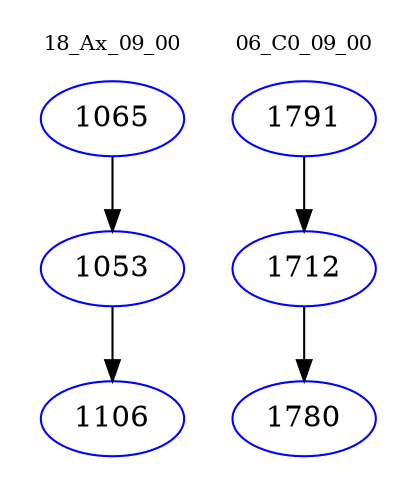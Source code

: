 digraph{
subgraph cluster_0 {
color = white
label = "18_Ax_09_00";
fontsize=10;
T0_1065 [label="1065", color="blue"]
T0_1065 -> T0_1053 [color="black"]
T0_1053 [label="1053", color="blue"]
T0_1053 -> T0_1106 [color="black"]
T0_1106 [label="1106", color="blue"]
}
subgraph cluster_1 {
color = white
label = "06_C0_09_00";
fontsize=10;
T1_1791 [label="1791", color="blue"]
T1_1791 -> T1_1712 [color="black"]
T1_1712 [label="1712", color="blue"]
T1_1712 -> T1_1780 [color="black"]
T1_1780 [label="1780", color="blue"]
}
}
